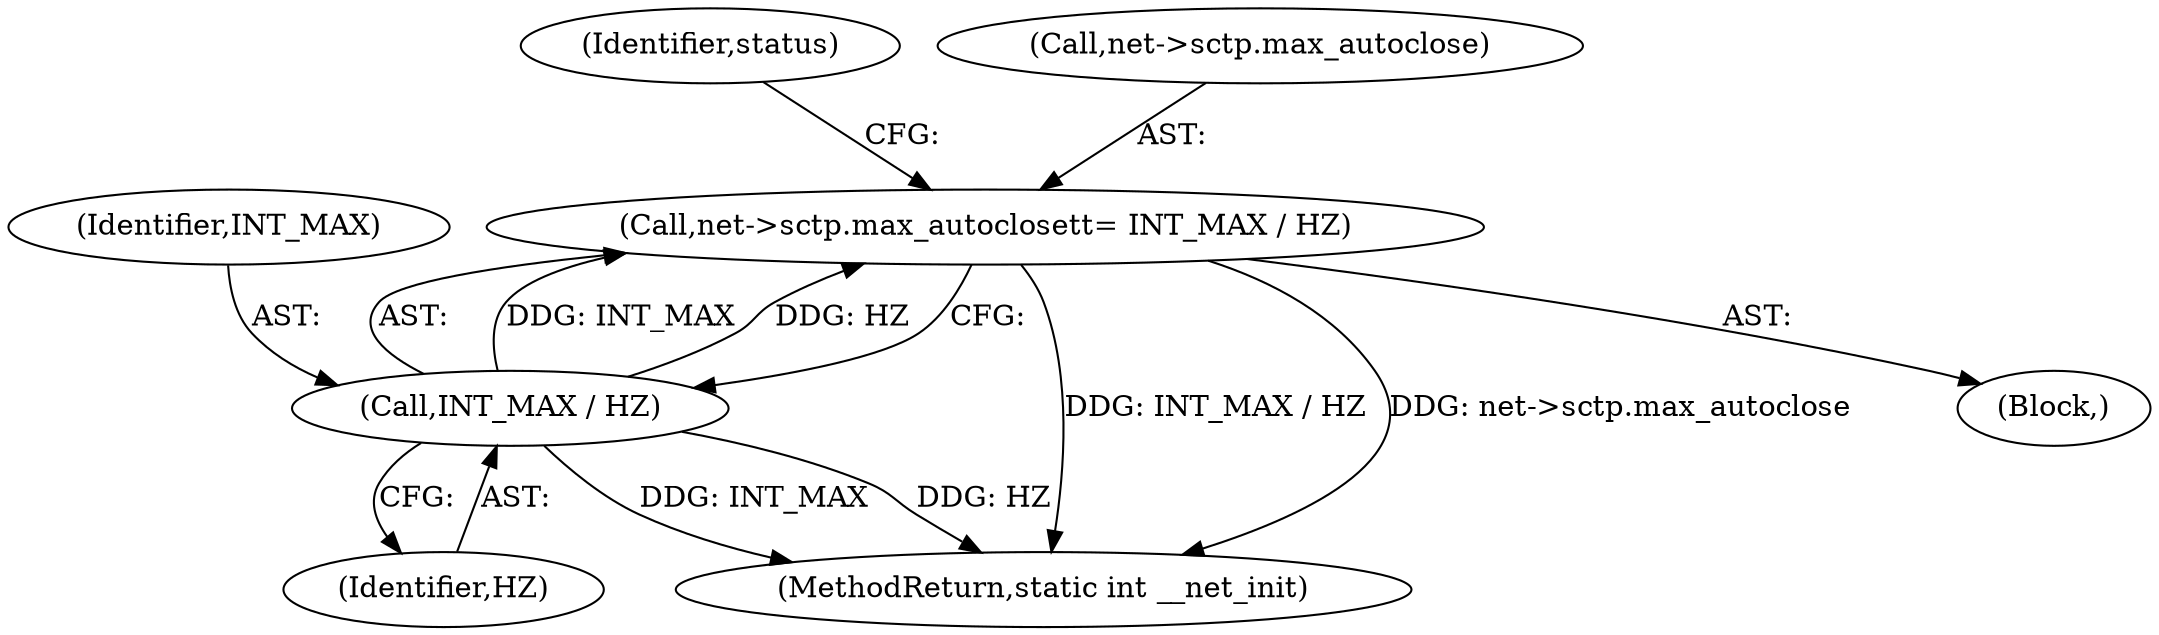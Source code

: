digraph "0_linux_8e2d61e0aed2b7c4ecb35844fe07e0b2b762dee4_2@API" {
"1000292" [label="(Call,net->sctp.max_autoclose\t\t= INT_MAX / HZ)"];
"1000298" [label="(Call,INT_MAX / HZ)"];
"1000406" [label="(MethodReturn,static int __net_init)"];
"1000302" [label="(Identifier,status)"];
"1000292" [label="(Call,net->sctp.max_autoclose\t\t= INT_MAX / HZ)"];
"1000299" [label="(Identifier,INT_MAX)"];
"1000298" [label="(Call,INT_MAX / HZ)"];
"1000300" [label="(Identifier,HZ)"];
"1000293" [label="(Call,net->sctp.max_autoclose)"];
"1000129" [label="(Block,)"];
"1000292" -> "1000129"  [label="AST: "];
"1000292" -> "1000298"  [label="CFG: "];
"1000293" -> "1000292"  [label="AST: "];
"1000298" -> "1000292"  [label="AST: "];
"1000302" -> "1000292"  [label="CFG: "];
"1000292" -> "1000406"  [label="DDG: INT_MAX / HZ"];
"1000292" -> "1000406"  [label="DDG: net->sctp.max_autoclose"];
"1000298" -> "1000292"  [label="DDG: INT_MAX"];
"1000298" -> "1000292"  [label="DDG: HZ"];
"1000298" -> "1000300"  [label="CFG: "];
"1000299" -> "1000298"  [label="AST: "];
"1000300" -> "1000298"  [label="AST: "];
"1000298" -> "1000406"  [label="DDG: INT_MAX"];
"1000298" -> "1000406"  [label="DDG: HZ"];
}
